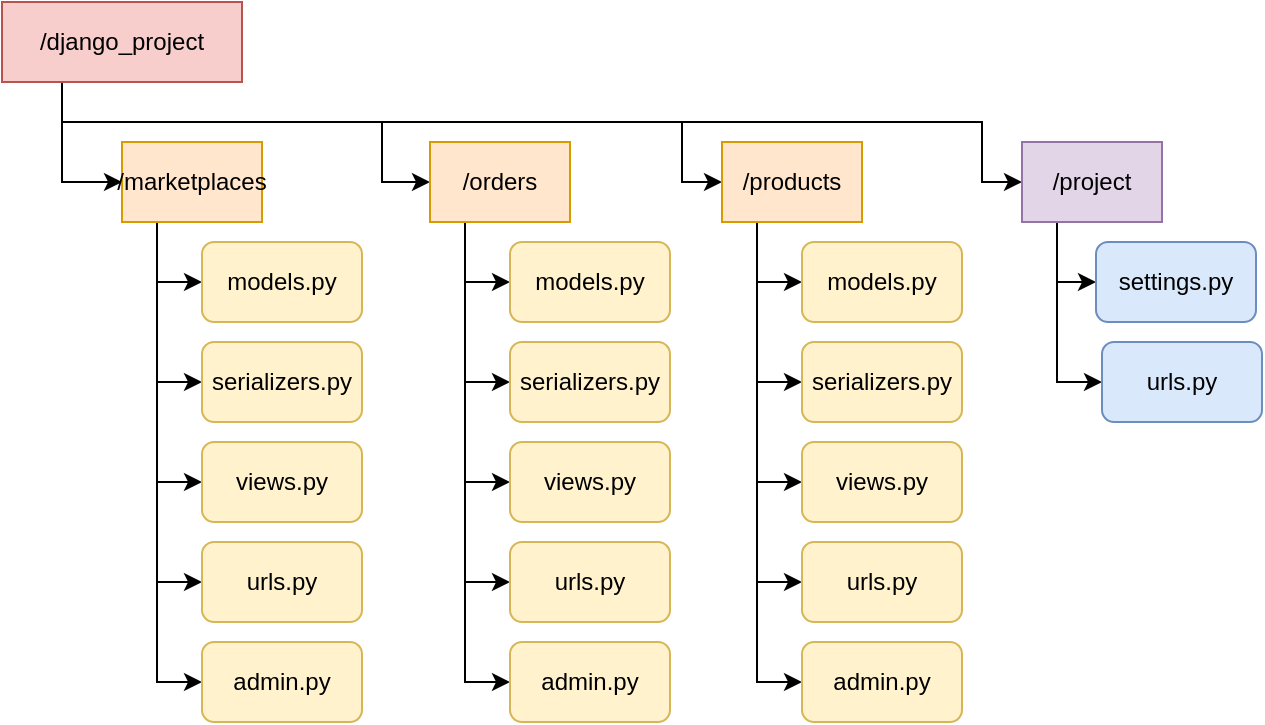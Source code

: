 <mxfile version="27.1.0">
  <diagram name="Page-1" id="dV4gOR_IBtZmmg_PkJwF">
    <mxGraphModel dx="1426" dy="758" grid="1" gridSize="10" guides="1" tooltips="1" connect="1" arrows="1" fold="1" page="1" pageScale="1" pageWidth="827" pageHeight="1169" math="0" shadow="0">
      <root>
        <mxCell id="0" />
        <mxCell id="1" parent="0" />
        <mxCell id="SCQOQ3xM6eZPDDU1Whtt-4" style="edgeStyle=orthogonalEdgeStyle;rounded=0;orthogonalLoop=1;jettySize=auto;html=1;exitX=0.25;exitY=1;exitDx=0;exitDy=0;entryX=0;entryY=0.5;entryDx=0;entryDy=0;" edge="1" parent="1" source="SCQOQ3xM6eZPDDU1Whtt-1" target="SCQOQ3xM6eZPDDU1Whtt-3">
          <mxGeometry relative="1" as="geometry" />
        </mxCell>
        <mxCell id="SCQOQ3xM6eZPDDU1Whtt-49" style="edgeStyle=orthogonalEdgeStyle;rounded=0;orthogonalLoop=1;jettySize=auto;html=1;exitX=0.25;exitY=1;exitDx=0;exitDy=0;entryX=0;entryY=0.5;entryDx=0;entryDy=0;" edge="1" parent="1" source="SCQOQ3xM6eZPDDU1Whtt-1" target="SCQOQ3xM6eZPDDU1Whtt-37">
          <mxGeometry relative="1" as="geometry">
            <Array as="points">
              <mxPoint x="230" y="100" />
              <mxPoint x="390" y="100" />
              <mxPoint x="390" y="130" />
            </Array>
          </mxGeometry>
        </mxCell>
        <mxCell id="SCQOQ3xM6eZPDDU1Whtt-50" style="edgeStyle=orthogonalEdgeStyle;rounded=0;orthogonalLoop=1;jettySize=auto;html=1;exitX=0.25;exitY=1;exitDx=0;exitDy=0;entryX=0;entryY=0.5;entryDx=0;entryDy=0;" edge="1" parent="1" source="SCQOQ3xM6eZPDDU1Whtt-1" target="SCQOQ3xM6eZPDDU1Whtt-43">
          <mxGeometry relative="1" as="geometry">
            <Array as="points">
              <mxPoint x="230" y="100" />
              <mxPoint x="540" y="100" />
              <mxPoint x="540" y="130" />
            </Array>
          </mxGeometry>
        </mxCell>
        <mxCell id="SCQOQ3xM6eZPDDU1Whtt-66" style="edgeStyle=orthogonalEdgeStyle;rounded=0;orthogonalLoop=1;jettySize=auto;html=1;exitX=0.25;exitY=1;exitDx=0;exitDy=0;entryX=0;entryY=0.5;entryDx=0;entryDy=0;" edge="1" parent="1" source="SCQOQ3xM6eZPDDU1Whtt-1" target="SCQOQ3xM6eZPDDU1Whtt-61">
          <mxGeometry relative="1" as="geometry">
            <Array as="points">
              <mxPoint x="230" y="100" />
              <mxPoint x="690" y="100" />
              <mxPoint x="690" y="130" />
            </Array>
          </mxGeometry>
        </mxCell>
        <mxCell id="SCQOQ3xM6eZPDDU1Whtt-1" value="/django_project" style="rounded=0;whiteSpace=wrap;html=1;fillColor=#f8cecc;strokeColor=#b85450;" vertex="1" parent="1">
          <mxGeometry x="200" y="40" width="120" height="40" as="geometry" />
        </mxCell>
        <mxCell id="SCQOQ3xM6eZPDDU1Whtt-30" style="edgeStyle=orthogonalEdgeStyle;rounded=0;orthogonalLoop=1;jettySize=auto;html=1;exitX=0.25;exitY=1;exitDx=0;exitDy=0;entryX=0;entryY=0.5;entryDx=0;entryDy=0;" edge="1" parent="1" source="SCQOQ3xM6eZPDDU1Whtt-3" target="SCQOQ3xM6eZPDDU1Whtt-7">
          <mxGeometry relative="1" as="geometry">
            <Array as="points">
              <mxPoint x="278" y="180" />
            </Array>
          </mxGeometry>
        </mxCell>
        <mxCell id="SCQOQ3xM6eZPDDU1Whtt-31" style="edgeStyle=orthogonalEdgeStyle;rounded=0;orthogonalLoop=1;jettySize=auto;html=1;exitX=0.25;exitY=1;exitDx=0;exitDy=0;entryX=0;entryY=0.5;entryDx=0;entryDy=0;" edge="1" parent="1" source="SCQOQ3xM6eZPDDU1Whtt-3" target="SCQOQ3xM6eZPDDU1Whtt-8">
          <mxGeometry relative="1" as="geometry" />
        </mxCell>
        <mxCell id="SCQOQ3xM6eZPDDU1Whtt-32" style="edgeStyle=orthogonalEdgeStyle;rounded=0;orthogonalLoop=1;jettySize=auto;html=1;exitX=0.25;exitY=1;exitDx=0;exitDy=0;entryX=0;entryY=0.5;entryDx=0;entryDy=0;" edge="1" parent="1" source="SCQOQ3xM6eZPDDU1Whtt-3" target="SCQOQ3xM6eZPDDU1Whtt-9">
          <mxGeometry relative="1" as="geometry" />
        </mxCell>
        <mxCell id="SCQOQ3xM6eZPDDU1Whtt-33" style="edgeStyle=orthogonalEdgeStyle;rounded=0;orthogonalLoop=1;jettySize=auto;html=1;exitX=0.25;exitY=1;exitDx=0;exitDy=0;entryX=0;entryY=0.5;entryDx=0;entryDy=0;" edge="1" parent="1" source="SCQOQ3xM6eZPDDU1Whtt-3" target="SCQOQ3xM6eZPDDU1Whtt-10">
          <mxGeometry relative="1" as="geometry" />
        </mxCell>
        <mxCell id="SCQOQ3xM6eZPDDU1Whtt-34" style="edgeStyle=orthogonalEdgeStyle;rounded=0;orthogonalLoop=1;jettySize=auto;html=1;exitX=0.25;exitY=1;exitDx=0;exitDy=0;entryX=0;entryY=0.5;entryDx=0;entryDy=0;" edge="1" parent="1" source="SCQOQ3xM6eZPDDU1Whtt-3" target="SCQOQ3xM6eZPDDU1Whtt-11">
          <mxGeometry relative="1" as="geometry" />
        </mxCell>
        <mxCell id="SCQOQ3xM6eZPDDU1Whtt-3" value="/marketplaces" style="rounded=0;whiteSpace=wrap;html=1;fillColor=#ffe6cc;strokeColor=#d79b00;" vertex="1" parent="1">
          <mxGeometry x="260" y="110" width="70" height="40" as="geometry" />
        </mxCell>
        <mxCell id="SCQOQ3xM6eZPDDU1Whtt-7" value="models.py" style="rounded=1;whiteSpace=wrap;html=1;fillColor=#fff2cc;strokeColor=#d6b656;" vertex="1" parent="1">
          <mxGeometry x="300" y="160" width="80" height="40" as="geometry" />
        </mxCell>
        <mxCell id="SCQOQ3xM6eZPDDU1Whtt-8" value="serializers.py" style="rounded=1;whiteSpace=wrap;html=1;fillColor=#fff2cc;strokeColor=#d6b656;" vertex="1" parent="1">
          <mxGeometry x="300" y="210" width="80" height="40" as="geometry" />
        </mxCell>
        <mxCell id="SCQOQ3xM6eZPDDU1Whtt-9" value="views.py" style="rounded=1;whiteSpace=wrap;html=1;fillColor=#fff2cc;strokeColor=#d6b656;" vertex="1" parent="1">
          <mxGeometry x="300" y="260" width="80" height="40" as="geometry" />
        </mxCell>
        <mxCell id="SCQOQ3xM6eZPDDU1Whtt-10" value="urls.py" style="rounded=1;whiteSpace=wrap;html=1;fillColor=#fff2cc;strokeColor=#d6b656;" vertex="1" parent="1">
          <mxGeometry x="300" y="310" width="80" height="40" as="geometry" />
        </mxCell>
        <mxCell id="SCQOQ3xM6eZPDDU1Whtt-11" value="admin.py" style="rounded=1;whiteSpace=wrap;html=1;fillColor=#fff2cc;strokeColor=#d6b656;" vertex="1" parent="1">
          <mxGeometry x="300" y="360" width="80" height="40" as="geometry" />
        </mxCell>
        <mxCell id="SCQOQ3xM6eZPDDU1Whtt-51" style="edgeStyle=orthogonalEdgeStyle;rounded=0;orthogonalLoop=1;jettySize=auto;html=1;exitX=0.25;exitY=1;exitDx=0;exitDy=0;entryX=0;entryY=0.5;entryDx=0;entryDy=0;" edge="1" parent="1" source="SCQOQ3xM6eZPDDU1Whtt-37" target="SCQOQ3xM6eZPDDU1Whtt-42">
          <mxGeometry relative="1" as="geometry" />
        </mxCell>
        <mxCell id="SCQOQ3xM6eZPDDU1Whtt-52" style="edgeStyle=orthogonalEdgeStyle;rounded=0;orthogonalLoop=1;jettySize=auto;html=1;exitX=0.25;exitY=1;exitDx=0;exitDy=0;entryX=0;entryY=0.5;entryDx=0;entryDy=0;" edge="1" parent="1" source="SCQOQ3xM6eZPDDU1Whtt-37" target="SCQOQ3xM6eZPDDU1Whtt-41">
          <mxGeometry relative="1" as="geometry" />
        </mxCell>
        <mxCell id="SCQOQ3xM6eZPDDU1Whtt-53" style="edgeStyle=orthogonalEdgeStyle;rounded=0;orthogonalLoop=1;jettySize=auto;html=1;exitX=0.25;exitY=1;exitDx=0;exitDy=0;entryX=0;entryY=0.5;entryDx=0;entryDy=0;" edge="1" parent="1" source="SCQOQ3xM6eZPDDU1Whtt-37" target="SCQOQ3xM6eZPDDU1Whtt-40">
          <mxGeometry relative="1" as="geometry" />
        </mxCell>
        <mxCell id="SCQOQ3xM6eZPDDU1Whtt-54" style="edgeStyle=orthogonalEdgeStyle;rounded=0;orthogonalLoop=1;jettySize=auto;html=1;exitX=0.25;exitY=1;exitDx=0;exitDy=0;entryX=0;entryY=0.5;entryDx=0;entryDy=0;" edge="1" parent="1" source="SCQOQ3xM6eZPDDU1Whtt-37" target="SCQOQ3xM6eZPDDU1Whtt-39">
          <mxGeometry relative="1" as="geometry" />
        </mxCell>
        <mxCell id="SCQOQ3xM6eZPDDU1Whtt-55" style="edgeStyle=orthogonalEdgeStyle;rounded=0;orthogonalLoop=1;jettySize=auto;html=1;exitX=0.25;exitY=1;exitDx=0;exitDy=0;entryX=0;entryY=0.5;entryDx=0;entryDy=0;" edge="1" parent="1" source="SCQOQ3xM6eZPDDU1Whtt-37" target="SCQOQ3xM6eZPDDU1Whtt-38">
          <mxGeometry relative="1" as="geometry">
            <Array as="points">
              <mxPoint x="432" y="180" />
            </Array>
          </mxGeometry>
        </mxCell>
        <mxCell id="SCQOQ3xM6eZPDDU1Whtt-37" value="/orders" style="rounded=0;whiteSpace=wrap;html=1;fillColor=#ffe6cc;strokeColor=#d79b00;" vertex="1" parent="1">
          <mxGeometry x="414" y="110" width="70" height="40" as="geometry" />
        </mxCell>
        <mxCell id="SCQOQ3xM6eZPDDU1Whtt-38" value="models.py" style="rounded=1;whiteSpace=wrap;html=1;fillColor=#fff2cc;strokeColor=#d6b656;" vertex="1" parent="1">
          <mxGeometry x="454" y="160" width="80" height="40" as="geometry" />
        </mxCell>
        <mxCell id="SCQOQ3xM6eZPDDU1Whtt-39" value="serializers.py" style="rounded=1;whiteSpace=wrap;html=1;fillColor=#fff2cc;strokeColor=#d6b656;" vertex="1" parent="1">
          <mxGeometry x="454" y="210" width="80" height="40" as="geometry" />
        </mxCell>
        <mxCell id="SCQOQ3xM6eZPDDU1Whtt-40" value="views.py" style="rounded=1;whiteSpace=wrap;html=1;fillColor=#fff2cc;strokeColor=#d6b656;" vertex="1" parent="1">
          <mxGeometry x="454" y="260" width="80" height="40" as="geometry" />
        </mxCell>
        <mxCell id="SCQOQ3xM6eZPDDU1Whtt-41" value="urls.py" style="rounded=1;whiteSpace=wrap;html=1;fillColor=#fff2cc;strokeColor=#d6b656;" vertex="1" parent="1">
          <mxGeometry x="454" y="310" width="80" height="40" as="geometry" />
        </mxCell>
        <mxCell id="SCQOQ3xM6eZPDDU1Whtt-42" value="admin.py" style="rounded=1;whiteSpace=wrap;html=1;fillColor=#fff2cc;strokeColor=#d6b656;" vertex="1" parent="1">
          <mxGeometry x="454" y="360" width="80" height="40" as="geometry" />
        </mxCell>
        <mxCell id="SCQOQ3xM6eZPDDU1Whtt-56" style="edgeStyle=orthogonalEdgeStyle;rounded=0;orthogonalLoop=1;jettySize=auto;html=1;exitX=0.25;exitY=1;exitDx=0;exitDy=0;entryX=0;entryY=0.5;entryDx=0;entryDy=0;" edge="1" parent="1" source="SCQOQ3xM6eZPDDU1Whtt-43" target="SCQOQ3xM6eZPDDU1Whtt-48">
          <mxGeometry relative="1" as="geometry" />
        </mxCell>
        <mxCell id="SCQOQ3xM6eZPDDU1Whtt-57" style="edgeStyle=orthogonalEdgeStyle;rounded=0;orthogonalLoop=1;jettySize=auto;html=1;exitX=0.25;exitY=1;exitDx=0;exitDy=0;entryX=0;entryY=0.5;entryDx=0;entryDy=0;" edge="1" parent="1" source="SCQOQ3xM6eZPDDU1Whtt-43" target="SCQOQ3xM6eZPDDU1Whtt-47">
          <mxGeometry relative="1" as="geometry" />
        </mxCell>
        <mxCell id="SCQOQ3xM6eZPDDU1Whtt-58" style="edgeStyle=orthogonalEdgeStyle;rounded=0;orthogonalLoop=1;jettySize=auto;html=1;exitX=0.25;exitY=1;exitDx=0;exitDy=0;entryX=0;entryY=0.5;entryDx=0;entryDy=0;" edge="1" parent="1" source="SCQOQ3xM6eZPDDU1Whtt-43" target="SCQOQ3xM6eZPDDU1Whtt-46">
          <mxGeometry relative="1" as="geometry" />
        </mxCell>
        <mxCell id="SCQOQ3xM6eZPDDU1Whtt-59" style="edgeStyle=orthogonalEdgeStyle;rounded=0;orthogonalLoop=1;jettySize=auto;html=1;exitX=0.25;exitY=1;exitDx=0;exitDy=0;entryX=0;entryY=0.5;entryDx=0;entryDy=0;" edge="1" parent="1" source="SCQOQ3xM6eZPDDU1Whtt-43" target="SCQOQ3xM6eZPDDU1Whtt-45">
          <mxGeometry relative="1" as="geometry" />
        </mxCell>
        <mxCell id="SCQOQ3xM6eZPDDU1Whtt-60" style="edgeStyle=orthogonalEdgeStyle;rounded=0;orthogonalLoop=1;jettySize=auto;html=1;exitX=0.25;exitY=1;exitDx=0;exitDy=0;entryX=0;entryY=0.5;entryDx=0;entryDy=0;" edge="1" parent="1" source="SCQOQ3xM6eZPDDU1Whtt-43" target="SCQOQ3xM6eZPDDU1Whtt-44">
          <mxGeometry relative="1" as="geometry">
            <Array as="points">
              <mxPoint x="578" y="180" />
            </Array>
          </mxGeometry>
        </mxCell>
        <mxCell id="SCQOQ3xM6eZPDDU1Whtt-43" value="/products" style="rounded=0;whiteSpace=wrap;html=1;fillColor=#ffe6cc;strokeColor=#d79b00;" vertex="1" parent="1">
          <mxGeometry x="560" y="110" width="70" height="40" as="geometry" />
        </mxCell>
        <mxCell id="SCQOQ3xM6eZPDDU1Whtt-44" value="models.py" style="rounded=1;whiteSpace=wrap;html=1;fillColor=#fff2cc;strokeColor=#d6b656;" vertex="1" parent="1">
          <mxGeometry x="600" y="160" width="80" height="40" as="geometry" />
        </mxCell>
        <mxCell id="SCQOQ3xM6eZPDDU1Whtt-45" value="serializers.py" style="rounded=1;whiteSpace=wrap;html=1;fillColor=#fff2cc;strokeColor=#d6b656;" vertex="1" parent="1">
          <mxGeometry x="600" y="210" width="80" height="40" as="geometry" />
        </mxCell>
        <mxCell id="SCQOQ3xM6eZPDDU1Whtt-46" value="views.py" style="rounded=1;whiteSpace=wrap;html=1;fillColor=#fff2cc;strokeColor=#d6b656;" vertex="1" parent="1">
          <mxGeometry x="600" y="260" width="80" height="40" as="geometry" />
        </mxCell>
        <mxCell id="SCQOQ3xM6eZPDDU1Whtt-47" value="urls.py" style="rounded=1;whiteSpace=wrap;html=1;fillColor=#fff2cc;strokeColor=#d6b656;" vertex="1" parent="1">
          <mxGeometry x="600" y="310" width="80" height="40" as="geometry" />
        </mxCell>
        <mxCell id="SCQOQ3xM6eZPDDU1Whtt-48" value="admin.py" style="rounded=1;whiteSpace=wrap;html=1;fillColor=#fff2cc;strokeColor=#d6b656;" vertex="1" parent="1">
          <mxGeometry x="600" y="360" width="80" height="40" as="geometry" />
        </mxCell>
        <mxCell id="SCQOQ3xM6eZPDDU1Whtt-64" style="edgeStyle=orthogonalEdgeStyle;rounded=0;orthogonalLoop=1;jettySize=auto;html=1;exitX=0.25;exitY=1;exitDx=0;exitDy=0;entryX=0;entryY=0.5;entryDx=0;entryDy=0;" edge="1" parent="1" source="SCQOQ3xM6eZPDDU1Whtt-61" target="SCQOQ3xM6eZPDDU1Whtt-62">
          <mxGeometry relative="1" as="geometry">
            <Array as="points">
              <mxPoint x="727" y="180" />
            </Array>
          </mxGeometry>
        </mxCell>
        <mxCell id="SCQOQ3xM6eZPDDU1Whtt-65" style="edgeStyle=orthogonalEdgeStyle;rounded=0;orthogonalLoop=1;jettySize=auto;html=1;exitX=0.25;exitY=1;exitDx=0;exitDy=0;entryX=0;entryY=0.5;entryDx=0;entryDy=0;" edge="1" parent="1" source="SCQOQ3xM6eZPDDU1Whtt-61" target="SCQOQ3xM6eZPDDU1Whtt-63">
          <mxGeometry relative="1" as="geometry" />
        </mxCell>
        <mxCell id="SCQOQ3xM6eZPDDU1Whtt-61" value="/project" style="rounded=0;whiteSpace=wrap;html=1;fillColor=#e1d5e7;strokeColor=#9673a6;" vertex="1" parent="1">
          <mxGeometry x="710" y="110" width="70" height="40" as="geometry" />
        </mxCell>
        <mxCell id="SCQOQ3xM6eZPDDU1Whtt-62" value="settings.py" style="rounded=1;whiteSpace=wrap;html=1;fillColor=#dae8fc;strokeColor=#6c8ebf;" vertex="1" parent="1">
          <mxGeometry x="747" y="160" width="80" height="40" as="geometry" />
        </mxCell>
        <mxCell id="SCQOQ3xM6eZPDDU1Whtt-63" value="urls.py" style="rounded=1;whiteSpace=wrap;html=1;fillColor=#dae8fc;strokeColor=#6c8ebf;" vertex="1" parent="1">
          <mxGeometry x="750" y="210" width="80" height="40" as="geometry" />
        </mxCell>
      </root>
    </mxGraphModel>
  </diagram>
</mxfile>

